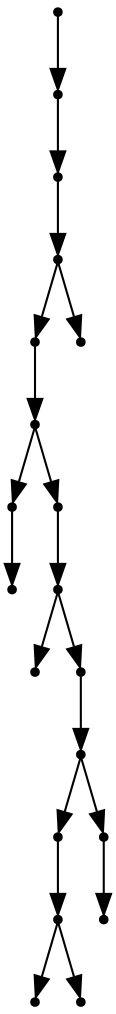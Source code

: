 digraph {
  19 [shape=point];
  18 [shape=point];
  17 [shape=point];
  16 [shape=point];
  14 [shape=point];
  13 [shape=point];
  1 [shape=point];
  0 [shape=point];
  12 [shape=point];
  11 [shape=point];
  2 [shape=point];
  10 [shape=point];
  9 [shape=point];
  6 [shape=point];
  5 [shape=point];
  3 [shape=point];
  4 [shape=point];
  8 [shape=point];
  7 [shape=point];
  15 [shape=point];
19 -> 18;
18 -> 17;
17 -> 16;
16 -> 14;
14 -> 13;
13 -> 1;
1 -> 0;
13 -> 12;
12 -> 11;
11 -> 2;
11 -> 10;
10 -> 9;
9 -> 6;
6 -> 5;
5 -> 3;
5 -> 4;
9 -> 8;
8 -> 7;
16 -> 15;
}
